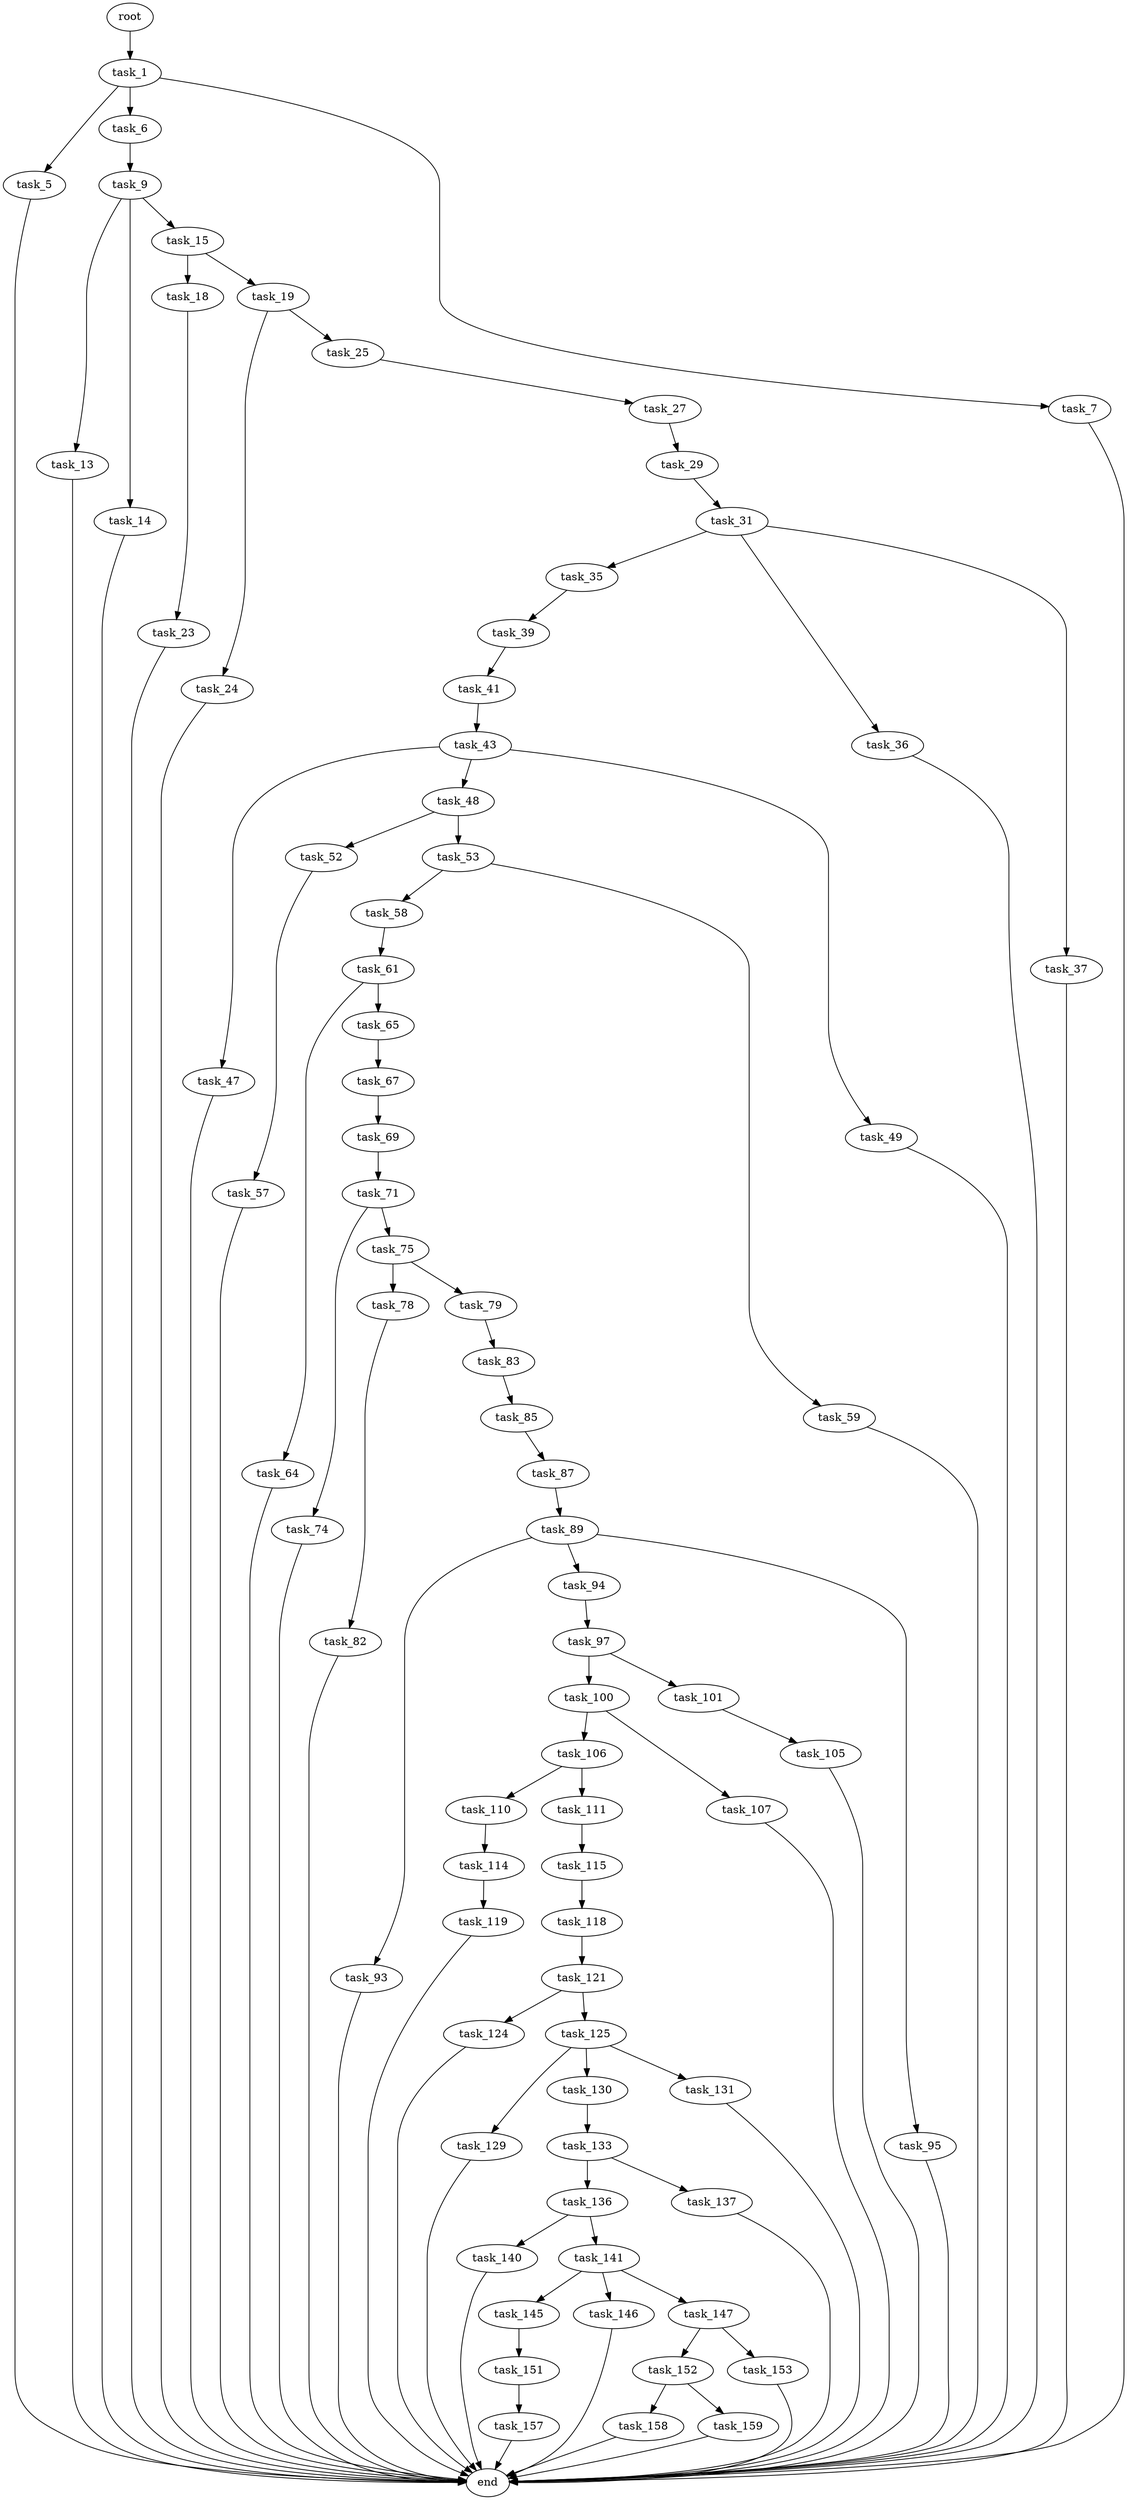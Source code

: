 digraph G {
  root [size="0.000000"];
  task_1 [size="14384790266.000000"];
  task_5 [size="267580401615.000000"];
  task_6 [size="13328036093.000000"];
  task_7 [size="1654970629.000000"];
  task_9 [size="69305793442.000000"];
  task_13 [size="549755813888.000000"];
  task_14 [size="27219215278.000000"];
  task_15 [size="231928233984.000000"];
  task_18 [size="642452446482.000000"];
  task_19 [size="231928233984.000000"];
  task_23 [size="2345947778.000000"];
  task_24 [size="231928233984.000000"];
  task_25 [size="293420494283.000000"];
  task_27 [size="12974340948.000000"];
  task_29 [size="4660103221.000000"];
  task_31 [size="502188247319.000000"];
  task_35 [size="549755813888.000000"];
  task_36 [size="3641963662.000000"];
  task_37 [size="8163347712.000000"];
  task_39 [size="30108619244.000000"];
  task_41 [size="8589934592.000000"];
  task_43 [size="475095672718.000000"];
  task_47 [size="368293445632.000000"];
  task_48 [size="8589934592.000000"];
  task_49 [size="291538114195.000000"];
  task_52 [size="134217728000.000000"];
  task_53 [size="27682564587.000000"];
  task_57 [size="1368437833.000000"];
  task_58 [size="782757789696.000000"];
  task_59 [size="18422261696.000000"];
  task_61 [size="37848258379.000000"];
  task_64 [size="810514476049.000000"];
  task_65 [size="263919799519.000000"];
  task_67 [size="4335511131.000000"];
  task_69 [size="231928233984.000000"];
  task_71 [size="368293445632.000000"];
  task_74 [size="318056415034.000000"];
  task_75 [size="35158478294.000000"];
  task_78 [size="549755813888.000000"];
  task_79 [size="549755813888.000000"];
  task_82 [size="8589934592.000000"];
  task_83 [size="549755813888.000000"];
  task_85 [size="427568118790.000000"];
  task_87 [size="683248123.000000"];
  task_89 [size="231928233984.000000"];
  task_93 [size="1522544540.000000"];
  task_94 [size="231928233984.000000"];
  task_95 [size="33841585699.000000"];
  task_97 [size="368293445632.000000"];
  task_100 [size="8589934592.000000"];
  task_101 [size="16769444086.000000"];
  task_105 [size="8589934592.000000"];
  task_106 [size="1073741824000.000000"];
  task_107 [size="26411137499.000000"];
  task_110 [size="134217728000.000000"];
  task_111 [size="1772624598.000000"];
  task_114 [size="1073741824000.000000"];
  task_115 [size="7574800166.000000"];
  task_118 [size="77963730574.000000"];
  task_119 [size="368293445632.000000"];
  task_121 [size="8089571105.000000"];
  task_124 [size="20719676156.000000"];
  task_125 [size="368293445632.000000"];
  task_129 [size="596980939583.000000"];
  task_130 [size="319310531671.000000"];
  task_131 [size="368293445632.000000"];
  task_133 [size="22004896017.000000"];
  task_136 [size="4994319753.000000"];
  task_137 [size="29797470963.000000"];
  task_140 [size="8731985690.000000"];
  task_141 [size="134217728000.000000"];
  task_145 [size="11980246360.000000"];
  task_146 [size="178817061725.000000"];
  task_147 [size="68719476736.000000"];
  task_151 [size="1073741824000.000000"];
  task_152 [size="142646907004.000000"];
  task_153 [size="231928233984.000000"];
  task_157 [size="28991029248.000000"];
  task_158 [size="8589934592.000000"];
  task_159 [size="126655895654.000000"];
  end [size="0.000000"];

  root -> task_1 [size="1.000000"];
  task_1 -> task_5 [size="75497472.000000"];
  task_1 -> task_6 [size="75497472.000000"];
  task_1 -> task_7 [size="75497472.000000"];
  task_5 -> end [size="1.000000"];
  task_6 -> task_9 [size="838860800.000000"];
  task_7 -> end [size="1.000000"];
  task_9 -> task_13 [size="75497472.000000"];
  task_9 -> task_14 [size="75497472.000000"];
  task_9 -> task_15 [size="75497472.000000"];
  task_13 -> end [size="1.000000"];
  task_14 -> end [size="1.000000"];
  task_15 -> task_18 [size="301989888.000000"];
  task_15 -> task_19 [size="301989888.000000"];
  task_18 -> task_23 [size="411041792.000000"];
  task_19 -> task_24 [size="301989888.000000"];
  task_19 -> task_25 [size="301989888.000000"];
  task_23 -> end [size="1.000000"];
  task_24 -> end [size="1.000000"];
  task_25 -> task_27 [size="209715200.000000"];
  task_27 -> task_29 [size="301989888.000000"];
  task_29 -> task_31 [size="134217728.000000"];
  task_31 -> task_35 [size="411041792.000000"];
  task_31 -> task_36 [size="411041792.000000"];
  task_31 -> task_37 [size="411041792.000000"];
  task_35 -> task_39 [size="536870912.000000"];
  task_36 -> end [size="1.000000"];
  task_37 -> end [size="1.000000"];
  task_39 -> task_41 [size="33554432.000000"];
  task_41 -> task_43 [size="33554432.000000"];
  task_43 -> task_47 [size="838860800.000000"];
  task_43 -> task_48 [size="838860800.000000"];
  task_43 -> task_49 [size="838860800.000000"];
  task_47 -> end [size="1.000000"];
  task_48 -> task_52 [size="33554432.000000"];
  task_48 -> task_53 [size="33554432.000000"];
  task_49 -> end [size="1.000000"];
  task_52 -> task_57 [size="209715200.000000"];
  task_53 -> task_58 [size="679477248.000000"];
  task_53 -> task_59 [size="679477248.000000"];
  task_57 -> end [size="1.000000"];
  task_58 -> task_61 [size="679477248.000000"];
  task_59 -> end [size="1.000000"];
  task_61 -> task_64 [size="838860800.000000"];
  task_61 -> task_65 [size="838860800.000000"];
  task_64 -> end [size="1.000000"];
  task_65 -> task_67 [size="838860800.000000"];
  task_67 -> task_69 [size="134217728.000000"];
  task_69 -> task_71 [size="301989888.000000"];
  task_71 -> task_74 [size="411041792.000000"];
  task_71 -> task_75 [size="411041792.000000"];
  task_74 -> end [size="1.000000"];
  task_75 -> task_78 [size="679477248.000000"];
  task_75 -> task_79 [size="679477248.000000"];
  task_78 -> task_82 [size="536870912.000000"];
  task_79 -> task_83 [size="536870912.000000"];
  task_82 -> end [size="1.000000"];
  task_83 -> task_85 [size="536870912.000000"];
  task_85 -> task_87 [size="301989888.000000"];
  task_87 -> task_89 [size="33554432.000000"];
  task_89 -> task_93 [size="301989888.000000"];
  task_89 -> task_94 [size="301989888.000000"];
  task_89 -> task_95 [size="301989888.000000"];
  task_93 -> end [size="1.000000"];
  task_94 -> task_97 [size="301989888.000000"];
  task_95 -> end [size="1.000000"];
  task_97 -> task_100 [size="411041792.000000"];
  task_97 -> task_101 [size="411041792.000000"];
  task_100 -> task_106 [size="33554432.000000"];
  task_100 -> task_107 [size="33554432.000000"];
  task_101 -> task_105 [size="536870912.000000"];
  task_105 -> end [size="1.000000"];
  task_106 -> task_110 [size="838860800.000000"];
  task_106 -> task_111 [size="838860800.000000"];
  task_107 -> end [size="1.000000"];
  task_110 -> task_114 [size="209715200.000000"];
  task_111 -> task_115 [size="33554432.000000"];
  task_114 -> task_119 [size="838860800.000000"];
  task_115 -> task_118 [size="301989888.000000"];
  task_118 -> task_121 [size="209715200.000000"];
  task_119 -> end [size="1.000000"];
  task_121 -> task_124 [size="536870912.000000"];
  task_121 -> task_125 [size="536870912.000000"];
  task_124 -> end [size="1.000000"];
  task_125 -> task_129 [size="411041792.000000"];
  task_125 -> task_130 [size="411041792.000000"];
  task_125 -> task_131 [size="411041792.000000"];
  task_129 -> end [size="1.000000"];
  task_130 -> task_133 [size="209715200.000000"];
  task_131 -> end [size="1.000000"];
  task_133 -> task_136 [size="411041792.000000"];
  task_133 -> task_137 [size="411041792.000000"];
  task_136 -> task_140 [size="536870912.000000"];
  task_136 -> task_141 [size="536870912.000000"];
  task_137 -> end [size="1.000000"];
  task_140 -> end [size="1.000000"];
  task_141 -> task_145 [size="209715200.000000"];
  task_141 -> task_146 [size="209715200.000000"];
  task_141 -> task_147 [size="209715200.000000"];
  task_145 -> task_151 [size="679477248.000000"];
  task_146 -> end [size="1.000000"];
  task_147 -> task_152 [size="134217728.000000"];
  task_147 -> task_153 [size="134217728.000000"];
  task_151 -> task_157 [size="838860800.000000"];
  task_152 -> task_158 [size="411041792.000000"];
  task_152 -> task_159 [size="411041792.000000"];
  task_153 -> end [size="1.000000"];
  task_157 -> end [size="1.000000"];
  task_158 -> end [size="1.000000"];
  task_159 -> end [size="1.000000"];
}
